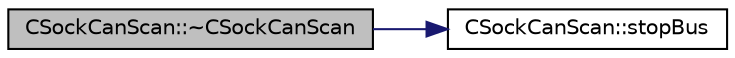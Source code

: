 digraph "CSockCanScan::~CSockCanScan"
{
 // LATEX_PDF_SIZE
  edge [fontname="Helvetica",fontsize="10",labelfontname="Helvetica",labelfontsize="10"];
  node [fontname="Helvetica",fontsize="10",shape=record];
  rankdir="LR";
  Node1 [label="CSockCanScan::~CSockCanScan",height=0.2,width=0.4,color="black", fillcolor="grey75", style="filled", fontcolor="black",tooltip=" "];
  Node1 -> Node2 [color="midnightblue",fontsize="10",style="solid"];
  Node2 [label="CSockCanScan::stopBus",height=0.2,width=0.4,color="black", fillcolor="white", style="filled",URL="$classCSockCanScan.html#a7be2c075520b1cbf4baa4eb7d728fd2d",tooltip=" "];
}
